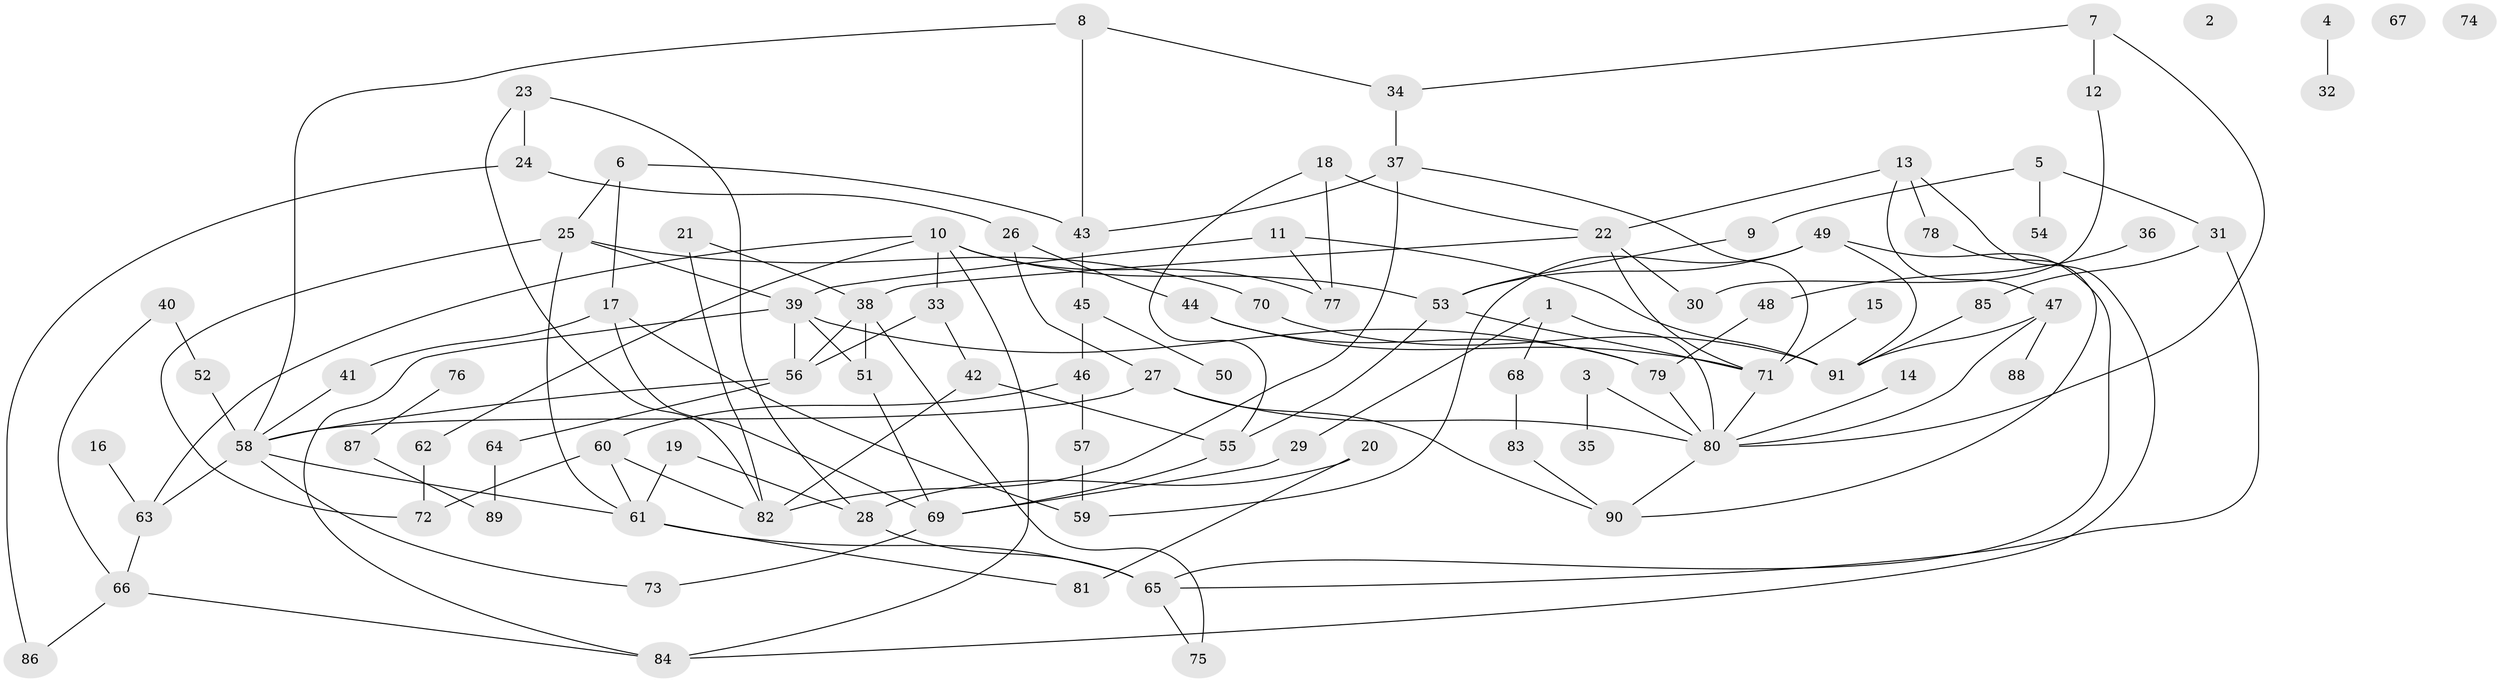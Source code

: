 // Generated by graph-tools (version 1.1) at 2025/25/03/09/25 03:25:14]
// undirected, 91 vertices, 136 edges
graph export_dot {
graph [start="1"]
  node [color=gray90,style=filled];
  1;
  2;
  3;
  4;
  5;
  6;
  7;
  8;
  9;
  10;
  11;
  12;
  13;
  14;
  15;
  16;
  17;
  18;
  19;
  20;
  21;
  22;
  23;
  24;
  25;
  26;
  27;
  28;
  29;
  30;
  31;
  32;
  33;
  34;
  35;
  36;
  37;
  38;
  39;
  40;
  41;
  42;
  43;
  44;
  45;
  46;
  47;
  48;
  49;
  50;
  51;
  52;
  53;
  54;
  55;
  56;
  57;
  58;
  59;
  60;
  61;
  62;
  63;
  64;
  65;
  66;
  67;
  68;
  69;
  70;
  71;
  72;
  73;
  74;
  75;
  76;
  77;
  78;
  79;
  80;
  81;
  82;
  83;
  84;
  85;
  86;
  87;
  88;
  89;
  90;
  91;
  1 -- 29;
  1 -- 68;
  1 -- 80;
  3 -- 35;
  3 -- 80;
  4 -- 32;
  5 -- 9;
  5 -- 31;
  5 -- 54;
  6 -- 17;
  6 -- 25;
  6 -- 43;
  7 -- 12;
  7 -- 34;
  7 -- 80;
  8 -- 34;
  8 -- 43;
  8 -- 58;
  9 -- 53;
  10 -- 33;
  10 -- 53;
  10 -- 62;
  10 -- 63;
  10 -- 77;
  10 -- 84;
  11 -- 39;
  11 -- 77;
  11 -- 91;
  12 -- 30;
  13 -- 22;
  13 -- 47;
  13 -- 78;
  13 -- 84;
  14 -- 80;
  15 -- 71;
  16 -- 63;
  17 -- 41;
  17 -- 59;
  17 -- 69;
  18 -- 22;
  18 -- 55;
  18 -- 77;
  19 -- 28;
  19 -- 61;
  20 -- 28;
  20 -- 81;
  21 -- 38;
  21 -- 82;
  22 -- 30;
  22 -- 38;
  22 -- 71;
  23 -- 24;
  23 -- 28;
  23 -- 82;
  24 -- 26;
  24 -- 86;
  25 -- 39;
  25 -- 61;
  25 -- 70;
  25 -- 72;
  26 -- 27;
  26 -- 44;
  27 -- 58;
  27 -- 80;
  27 -- 90;
  28 -- 65;
  29 -- 69;
  31 -- 65;
  31 -- 85;
  33 -- 42;
  33 -- 56;
  34 -- 37;
  36 -- 48;
  37 -- 43;
  37 -- 71;
  37 -- 82;
  38 -- 51;
  38 -- 56;
  38 -- 75;
  39 -- 51;
  39 -- 56;
  39 -- 79;
  39 -- 84;
  40 -- 52;
  40 -- 66;
  41 -- 58;
  42 -- 55;
  42 -- 82;
  43 -- 45;
  44 -- 71;
  44 -- 79;
  45 -- 46;
  45 -- 50;
  46 -- 57;
  46 -- 60;
  47 -- 80;
  47 -- 88;
  47 -- 91;
  48 -- 79;
  49 -- 53;
  49 -- 59;
  49 -- 65;
  49 -- 91;
  51 -- 69;
  52 -- 58;
  53 -- 55;
  53 -- 71;
  55 -- 69;
  56 -- 58;
  56 -- 64;
  57 -- 59;
  58 -- 61;
  58 -- 63;
  58 -- 73;
  60 -- 61;
  60 -- 72;
  60 -- 82;
  61 -- 65;
  61 -- 81;
  62 -- 72;
  63 -- 66;
  64 -- 89;
  65 -- 75;
  66 -- 84;
  66 -- 86;
  68 -- 83;
  69 -- 73;
  70 -- 91;
  71 -- 80;
  76 -- 87;
  78 -- 90;
  79 -- 80;
  80 -- 90;
  83 -- 90;
  85 -- 91;
  87 -- 89;
}
